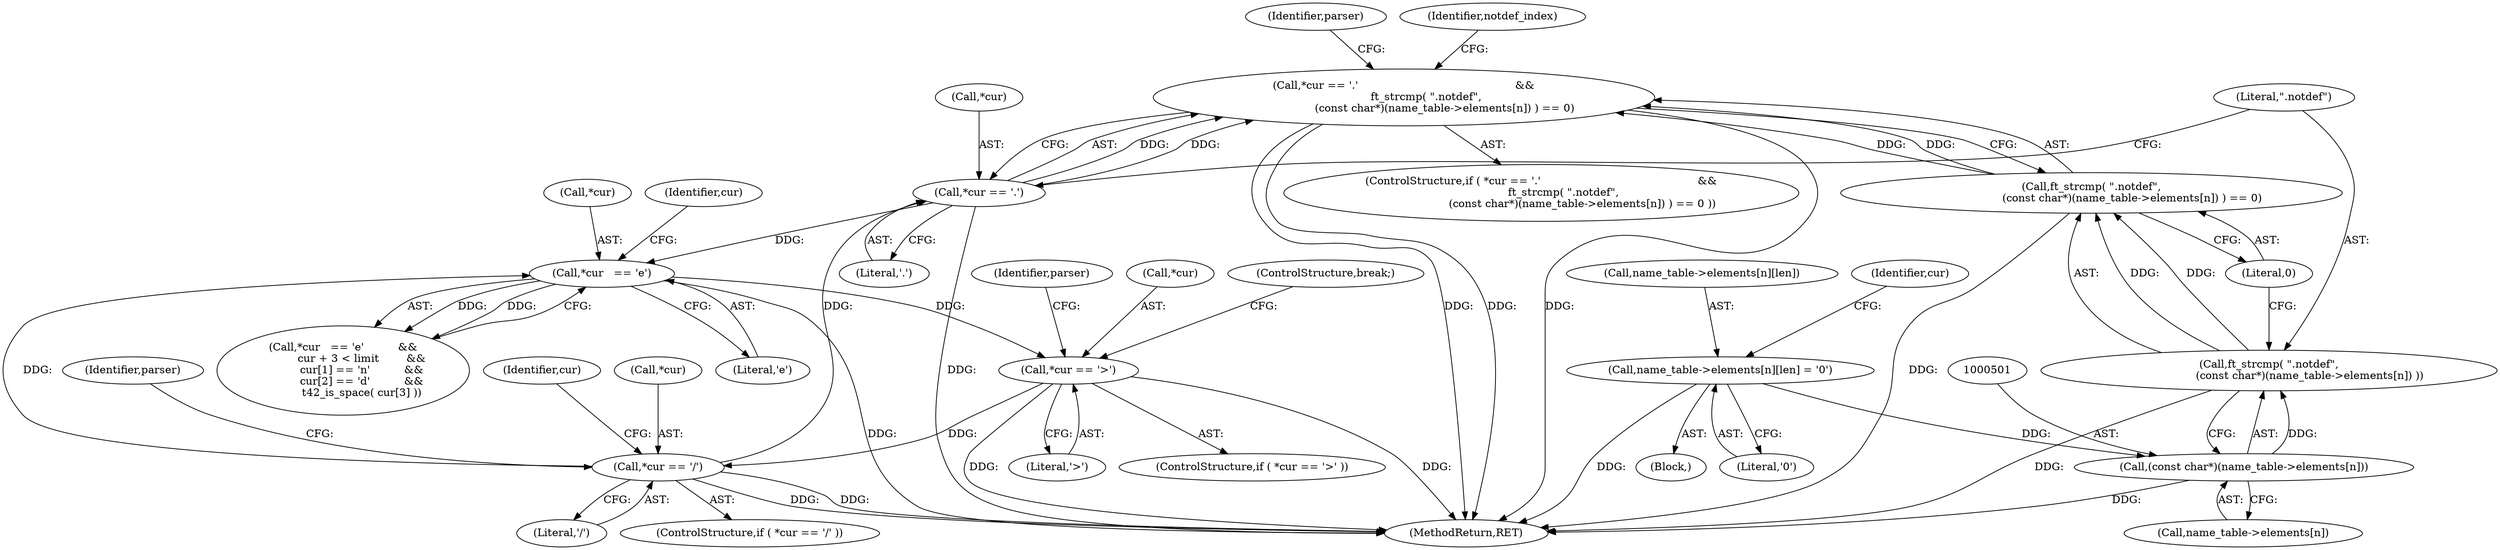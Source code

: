 digraph "0_savannah_dd89710f0f643eb0f99a3830e0712d26c7642acd_0@API" {
"1000492" [label="(Call,*cur == '.'                                              &&\n             ft_strcmp( \".notdef\",\n                        (const char*)(name_table->elements[n]) ) == 0)"];
"1000493" [label="(Call,*cur == '.')"];
"1000439" [label="(Call,*cur == '/')"];
"1000424" [label="(Call,*cur == '>')"];
"1000396" [label="(Call,*cur   == 'e')"];
"1000497" [label="(Call,ft_strcmp( \".notdef\",\n                        (const char*)(name_table->elements[n]) ) == 0)"];
"1000498" [label="(Call,ft_strcmp( \".notdef\",\n                        (const char*)(name_table->elements[n]) ))"];
"1000500" [label="(Call,(const char*)(name_table->elements[n]))"];
"1000482" [label="(Call,name_table->elements[n][len] = '\0')"];
"1000442" [label="(Literal,'/')"];
"1000395" [label="(Call,*cur   == 'e'          &&\n           cur + 3 < limit        &&\n           cur[1] == 'n'          &&\n           cur[2] == 'd'          &&\n           t42_is_space( cur[3] ))"];
"1000424" [label="(Call,*cur == '>')"];
"1000397" [label="(Call,*cur)"];
"1000498" [label="(Call,ft_strcmp( \".notdef\",\n                        (const char*)(name_table->elements[n]) ))"];
"1000516" [label="(Identifier,parser)"];
"1000500" [label="(Call,(const char*)(name_table->elements[n]))"];
"1000425" [label="(Call,*cur)"];
"1000440" [label="(Call,*cur)"];
"1000499" [label="(Literal,\".notdef\")"];
"1000483" [label="(Call,name_table->elements[n][len])"];
"1000427" [label="(Literal,'>')"];
"1000381" [label="(Identifier,parser)"];
"1000495" [label="(Identifier,cur)"];
"1000448" [label="(Identifier,cur)"];
"1000491" [label="(ControlStructure,if ( *cur == '.'                                              &&\n             ft_strcmp( \".notdef\",\n                        (const char*)(name_table->elements[n]) ) == 0 ))"];
"1000507" [label="(Literal,0)"];
"1000494" [label="(Call,*cur)"];
"1000493" [label="(Call,*cur == '.')"];
"1000438" [label="(ControlStructure,if ( *cur == '/' ))"];
"1000428" [label="(ControlStructure,break;)"];
"1000482" [label="(Call,name_table->elements[n][len] = '\0')"];
"1000502" [label="(Call,name_table->elements[n])"];
"1000496" [label="(Literal,'.')"];
"1000399" [label="(Literal,'e')"];
"1000396" [label="(Call,*cur   == 'e')"];
"1000403" [label="(Identifier,cur)"];
"1000497" [label="(Call,ft_strcmp( \".notdef\",\n                        (const char*)(name_table->elements[n]) ) == 0)"];
"1000443" [label="(Block,)"];
"1000490" [label="(Literal,'\0')"];
"1000765" [label="(MethodReturn,RET)"];
"1000423" [label="(ControlStructure,if ( *cur == '>' ))"];
"1000510" [label="(Identifier,notdef_index)"];
"1000439" [label="(Call,*cur == '/')"];
"1000492" [label="(Call,*cur == '.'                                              &&\n             ft_strcmp( \".notdef\",\n                        (const char*)(name_table->elements[n]) ) == 0)"];
"1000430" [label="(Identifier,parser)"];
"1000492" -> "1000491"  [label="AST: "];
"1000492" -> "1000493"  [label="CFG: "];
"1000492" -> "1000497"  [label="CFG: "];
"1000493" -> "1000492"  [label="AST: "];
"1000497" -> "1000492"  [label="AST: "];
"1000510" -> "1000492"  [label="CFG: "];
"1000516" -> "1000492"  [label="CFG: "];
"1000492" -> "1000765"  [label="DDG: "];
"1000492" -> "1000765"  [label="DDG: "];
"1000492" -> "1000765"  [label="DDG: "];
"1000493" -> "1000492"  [label="DDG: "];
"1000493" -> "1000492"  [label="DDG: "];
"1000497" -> "1000492"  [label="DDG: "];
"1000497" -> "1000492"  [label="DDG: "];
"1000493" -> "1000496"  [label="CFG: "];
"1000494" -> "1000493"  [label="AST: "];
"1000496" -> "1000493"  [label="AST: "];
"1000499" -> "1000493"  [label="CFG: "];
"1000493" -> "1000765"  [label="DDG: "];
"1000493" -> "1000396"  [label="DDG: "];
"1000439" -> "1000493"  [label="DDG: "];
"1000439" -> "1000438"  [label="AST: "];
"1000439" -> "1000442"  [label="CFG: "];
"1000440" -> "1000439"  [label="AST: "];
"1000442" -> "1000439"  [label="AST: "];
"1000381" -> "1000439"  [label="CFG: "];
"1000448" -> "1000439"  [label="CFG: "];
"1000439" -> "1000765"  [label="DDG: "];
"1000439" -> "1000765"  [label="DDG: "];
"1000439" -> "1000396"  [label="DDG: "];
"1000424" -> "1000439"  [label="DDG: "];
"1000424" -> "1000423"  [label="AST: "];
"1000424" -> "1000427"  [label="CFG: "];
"1000425" -> "1000424"  [label="AST: "];
"1000427" -> "1000424"  [label="AST: "];
"1000428" -> "1000424"  [label="CFG: "];
"1000430" -> "1000424"  [label="CFG: "];
"1000424" -> "1000765"  [label="DDG: "];
"1000424" -> "1000765"  [label="DDG: "];
"1000396" -> "1000424"  [label="DDG: "];
"1000396" -> "1000395"  [label="AST: "];
"1000396" -> "1000399"  [label="CFG: "];
"1000397" -> "1000396"  [label="AST: "];
"1000399" -> "1000396"  [label="AST: "];
"1000403" -> "1000396"  [label="CFG: "];
"1000395" -> "1000396"  [label="CFG: "];
"1000396" -> "1000765"  [label="DDG: "];
"1000396" -> "1000395"  [label="DDG: "];
"1000396" -> "1000395"  [label="DDG: "];
"1000497" -> "1000507"  [label="CFG: "];
"1000498" -> "1000497"  [label="AST: "];
"1000507" -> "1000497"  [label="AST: "];
"1000497" -> "1000765"  [label="DDG: "];
"1000498" -> "1000497"  [label="DDG: "];
"1000498" -> "1000497"  [label="DDG: "];
"1000498" -> "1000500"  [label="CFG: "];
"1000499" -> "1000498"  [label="AST: "];
"1000500" -> "1000498"  [label="AST: "];
"1000507" -> "1000498"  [label="CFG: "];
"1000498" -> "1000765"  [label="DDG: "];
"1000500" -> "1000498"  [label="DDG: "];
"1000500" -> "1000502"  [label="CFG: "];
"1000501" -> "1000500"  [label="AST: "];
"1000502" -> "1000500"  [label="AST: "];
"1000500" -> "1000765"  [label="DDG: "];
"1000482" -> "1000500"  [label="DDG: "];
"1000482" -> "1000443"  [label="AST: "];
"1000482" -> "1000490"  [label="CFG: "];
"1000483" -> "1000482"  [label="AST: "];
"1000490" -> "1000482"  [label="AST: "];
"1000495" -> "1000482"  [label="CFG: "];
"1000482" -> "1000765"  [label="DDG: "];
}
